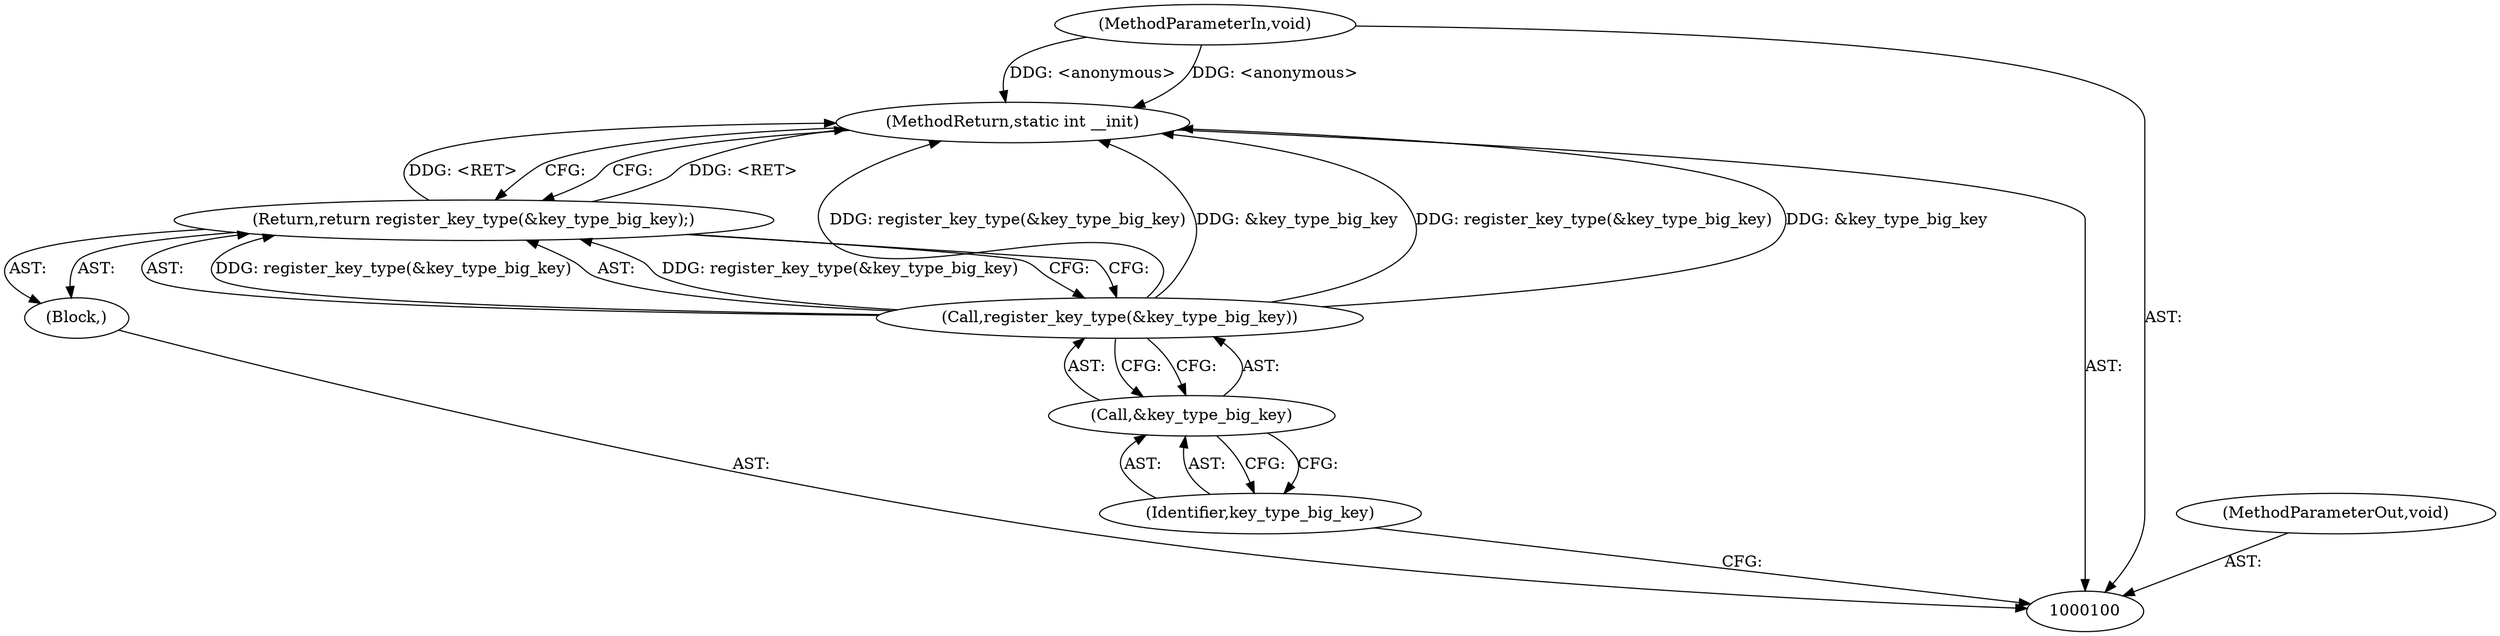 digraph "1_linux_7df3e59c3d1df4f87fe874c7956ef7a3d2f4d5fb_0" {
"1000107" [label="(MethodReturn,static int __init)"];
"1000101" [label="(MethodParameterIn,void)"];
"1000120" [label="(MethodParameterOut,void)"];
"1000102" [label="(Block,)"];
"1000103" [label="(Return,return register_key_type(&key_type_big_key);)"];
"1000105" [label="(Call,&key_type_big_key)"];
"1000106" [label="(Identifier,key_type_big_key)"];
"1000104" [label="(Call,register_key_type(&key_type_big_key))"];
"1000107" -> "1000100"  [label="AST: "];
"1000107" -> "1000103"  [label="CFG: "];
"1000103" -> "1000107"  [label="DDG: <RET>"];
"1000104" -> "1000107"  [label="DDG: register_key_type(&key_type_big_key)"];
"1000104" -> "1000107"  [label="DDG: &key_type_big_key"];
"1000101" -> "1000107"  [label="DDG: <anonymous>"];
"1000101" -> "1000100"  [label="AST: "];
"1000101" -> "1000107"  [label="DDG: <anonymous>"];
"1000120" -> "1000100"  [label="AST: "];
"1000102" -> "1000100"  [label="AST: "];
"1000103" -> "1000102"  [label="AST: "];
"1000103" -> "1000102"  [label="AST: "];
"1000103" -> "1000104"  [label="CFG: "];
"1000104" -> "1000103"  [label="AST: "];
"1000107" -> "1000103"  [label="CFG: "];
"1000103" -> "1000107"  [label="DDG: <RET>"];
"1000104" -> "1000103"  [label="DDG: register_key_type(&key_type_big_key)"];
"1000105" -> "1000104"  [label="AST: "];
"1000105" -> "1000106"  [label="CFG: "];
"1000106" -> "1000105"  [label="AST: "];
"1000104" -> "1000105"  [label="CFG: "];
"1000106" -> "1000105"  [label="AST: "];
"1000106" -> "1000100"  [label="CFG: "];
"1000105" -> "1000106"  [label="CFG: "];
"1000104" -> "1000103"  [label="AST: "];
"1000104" -> "1000105"  [label="CFG: "];
"1000105" -> "1000104"  [label="AST: "];
"1000103" -> "1000104"  [label="CFG: "];
"1000104" -> "1000107"  [label="DDG: register_key_type(&key_type_big_key)"];
"1000104" -> "1000107"  [label="DDG: &key_type_big_key"];
"1000104" -> "1000103"  [label="DDG: register_key_type(&key_type_big_key)"];
}
